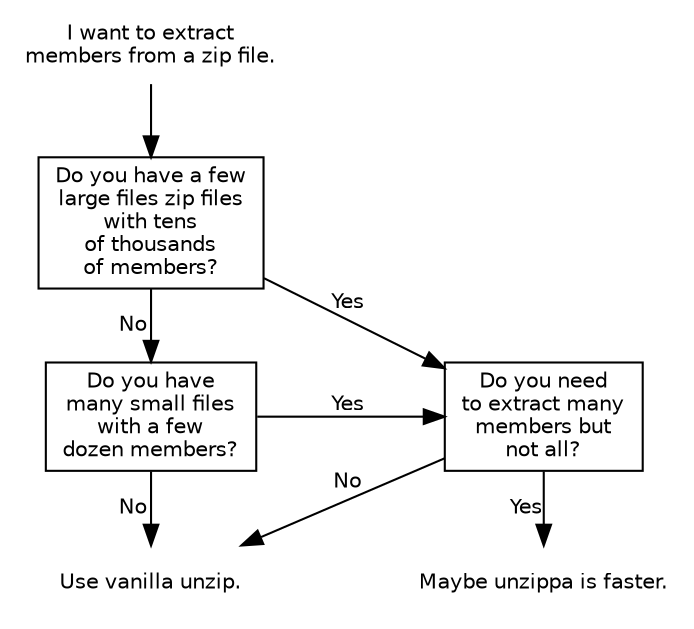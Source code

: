 digraph {
    rankdir="LR";

    graph [fontname="helvetica", fontsize=12];
    node [fontname="helvetica", fontsize=10];
    edge [fontname="helvetica", fontsize=10];

    start [shape="plaintext", style="rounded", label="I want to extract\nmembers from a zip file."];
    
    fewlarge [shape="box", label="Do you have a few\nlarge files zip files\nwith tens\nof thousands\nof members?"];
    manysmall [shape="box", label="Do you have\nmany small files\nwith a few\ndozen members?"];
    extractsome [shape="box", label="Do you need\nto extract many\nmembers but\nnot all?"];

    end [shape="plaintext", style="rounded", label="Use vanilla unzip."];
    unzippa [shape="plaintext", style="rounded", label="Maybe unzippa is faster."];

    {
        rank=same; start; fewlarge; manysmall; end;
    }
    {
        rank=same; extractsome; unzippa;
    }

    start -> fewlarge;
    fewlarge -> manysmall[label="No"];
    fewlarge -> extractsome[label="Yes"];
    manysmall -> end[label="No"];
    manysmall -> extractsome[label="Yes"];
    extractsome -> end[label="No"];
    extractsome -> unzippa[label="Yes"];
}